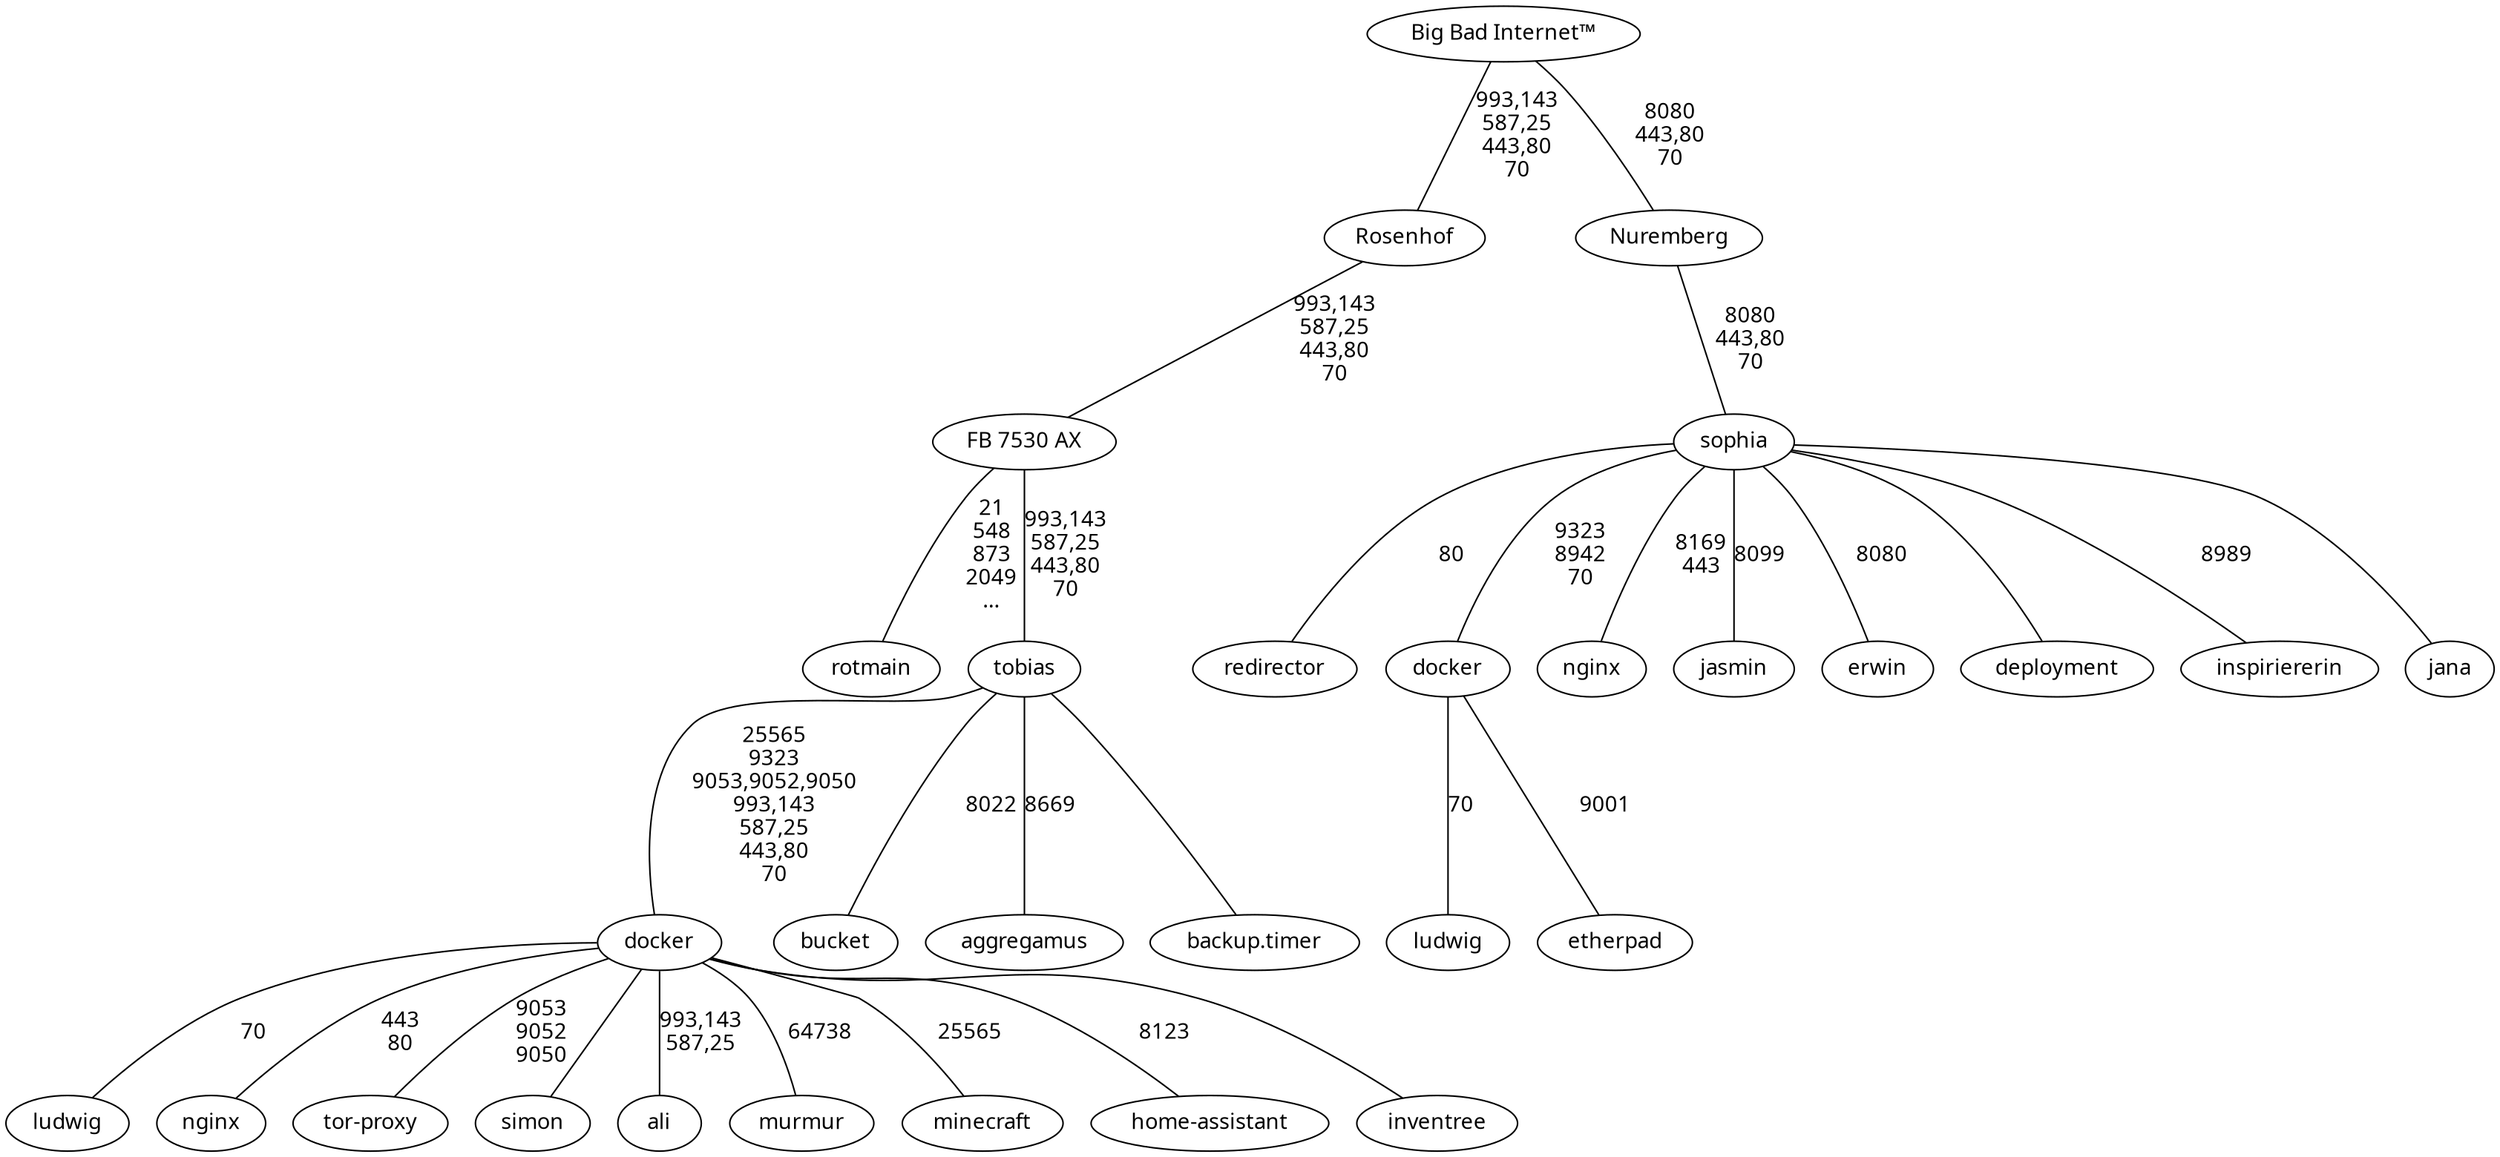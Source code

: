 graph {
// TODO: <-> comms
  stylesheet="unifont.css"
  node [fontname = Unifont]
  edge [fontname = Unifont]

  "FB 7530 AX" -- rotmain [label="21\n548\n873\n2049\n…"]

  "Big Bad Internet™" -- Rosenhof -- "FB 7530 AX" -- tobias [label="993,143\n587,25\n443,80\n70"]
  dockerop [label=docker]
  ludwigop [label=ludwig]
  nginxop [label=nginx]
  tobias -- dockerop [label="25565\n9323\n9053,9052,9050\n993,143\n587,25\n443,80\n70"]
  dockerop -- "tor-proxy" [label="9053\n9052\n9050"]
  dockerop -- nginxop [label="443\n80"]
  dockerop -- ludwigop [label=70]
  dockerop -- simon
  dockerop -- ali [label="993,143\n587,25"]
  dockerop -- murmur [label=64738]
  dockerop -- minecraft [label=25565]
  dockerop -- "home-assistant" [label=8123]
  dockerop -- inventree
  tobias -- bucket [label=8022]
  tobias -- aggregamus [label=8669]
  tobias -- "backup.timer"

  "Big Bad Internet™" -- Nuremberg -- sophia [label="8080\n443,80\n70"]
  redirectorkek [label=redirector]
  dockersophia [label=docker]
  ludwigsophia [label=ludwig]
  nginxsophia [label=nginx]
  sophia -- nginxsophia [label="8169\n443"]
  sophia -- dockersophia [label="9323\n8942\n70"]
  dockersophia -- ludwigsophia [label=70]
  dockersophia -- etherpad [label=9001]
  sophia -- redirectorkek [label=80]
  sophia -- jasmin [label=8099]
  sophia -- erwin [label=8080]
  sophia -- deployment
  sophia -- inspiriererin [label=8989]
  sophia -- jana
}
